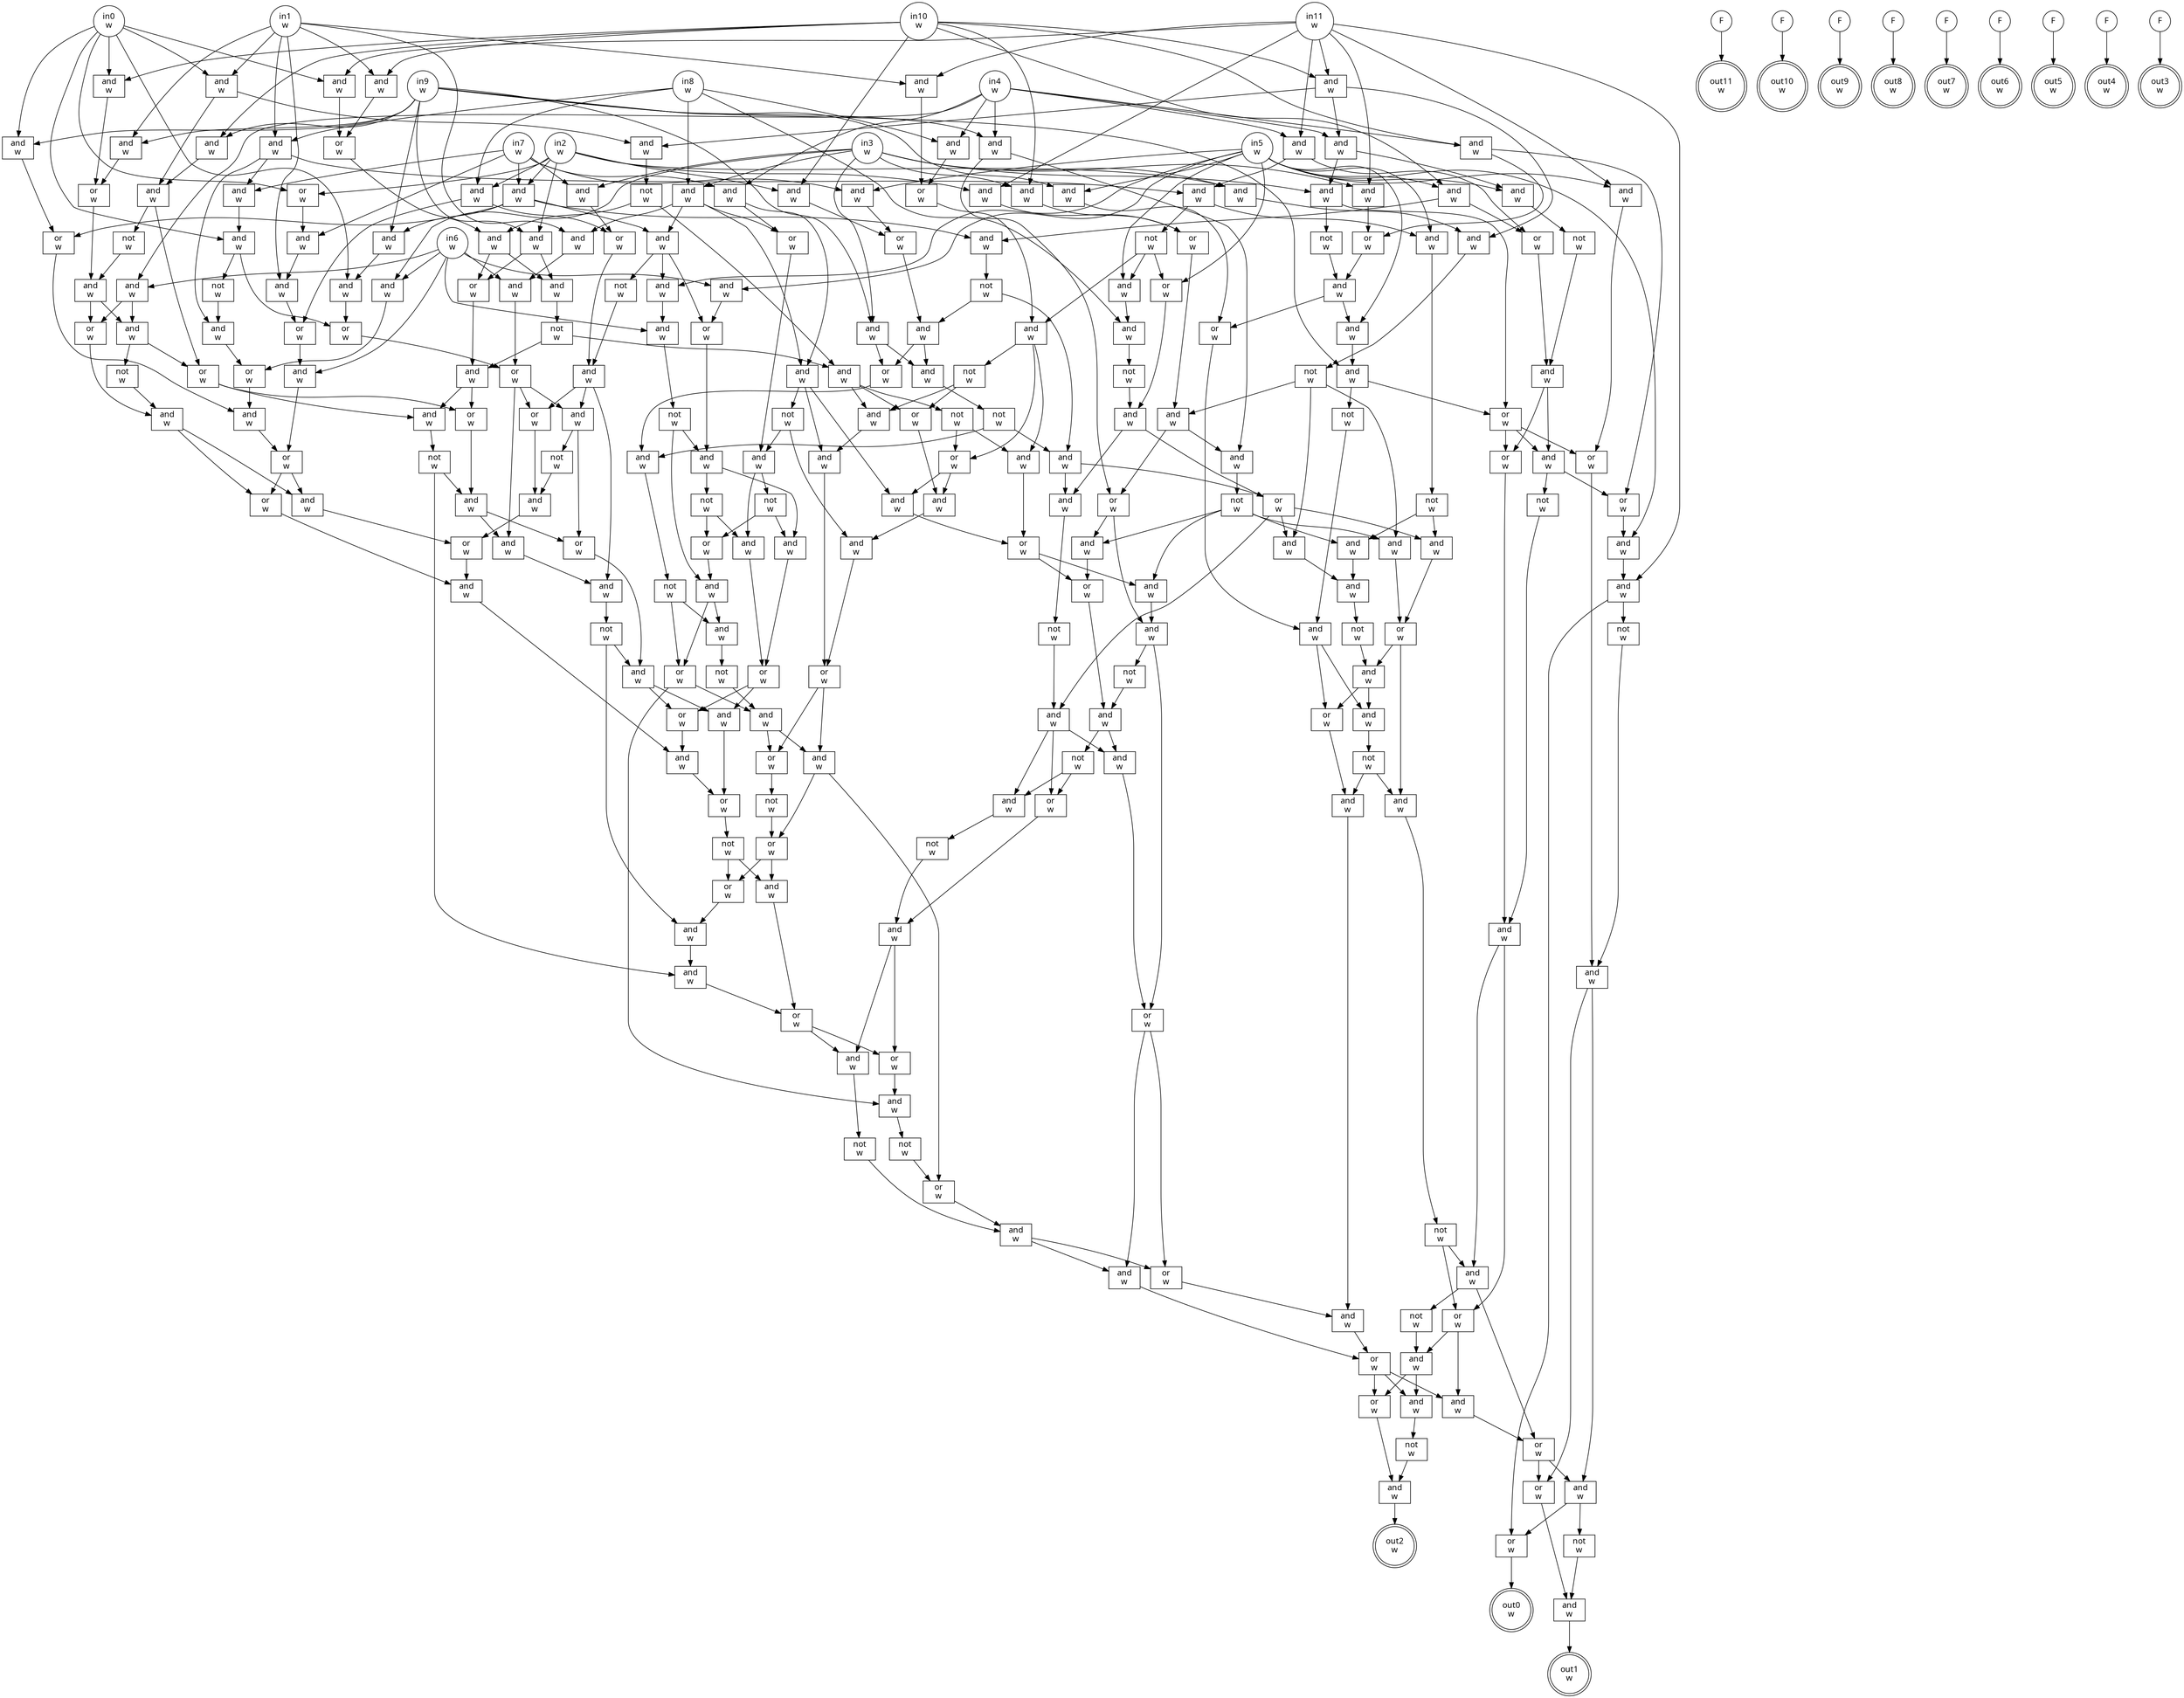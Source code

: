 digraph circuit{
	node [style = filled, fillcolor = white,shape=rect, fontname=geneva]
	g0 [label="in0\nw",shape=circle,fillcolor=white]
	g1 [label="in1\nw",shape=circle,fillcolor=white]
	g2 [label="in2\nw",shape=circle,fillcolor=white]
	g3 [label="in3\nw",shape=circle,fillcolor=white]
	g4 [label="in4\nw",shape=circle,fillcolor=white]
	g5 [label="in5\nw",shape=circle,fillcolor=white]
	g6 [label="in6\nw",shape=circle,fillcolor=white]
	g7 [label="in7\nw",shape=circle,fillcolor=white]
	g8 [label="in8\nw",shape=circle,fillcolor=white]
	g9 [label="in9\nw",shape=circle,fillcolor=white]
	g10 [label="in10\nw",shape=circle,fillcolor=white]
	g11 [label="in11\nw",shape=circle,fillcolor=white]
	g12 [label="F",shape=circle,fillcolor=white]
	g13 [label="F",shape=circle,fillcolor=white]
	g14 [label="F",shape=circle,fillcolor=white]
	g15 [label="F",shape=circle,fillcolor=white]
	g16 [label="F",shape=circle,fillcolor=white]
	g17 [label="F",shape=circle,fillcolor=white]
	g18 [label="F",shape=circle,fillcolor=white]
	g19 [label="F",shape=circle,fillcolor=white]
	g20 [label="F",shape=circle,fillcolor=white]
	g21 [label="and\nw",fillcolor=white]
	g22 [label="and\nw",fillcolor=white]
	g23 [label="and\nw",fillcolor=white]
	g24 [label="and\nw",fillcolor=white]
	g25 [label="and\nw",fillcolor=white]
	g26 [label="and\nw",fillcolor=white]
	g27 [label="and\nw",fillcolor=white]
	g28 [label="and\nw",fillcolor=white]
	g29 [label="or\nw",fillcolor=white]
	g30 [label="and\nw",fillcolor=white]
	g31 [label="and\nw",fillcolor=white]
	g32 [label="not\nw",fillcolor=white]
	g33 [label="and\nw",fillcolor=white]
	g34 [label="and\nw",fillcolor=white]
	g35 [label="and\nw",fillcolor=white]
	g36 [label="and\nw",fillcolor=white]
	g37 [label="and\nw",fillcolor=white]
	g38 [label="and\nw",fillcolor=white]
	g39 [label="and\nw",fillcolor=white]
	g40 [label="not\nw",fillcolor=white]
	g41 [label="and\nw",fillcolor=white]
	g42 [label="or\nw",fillcolor=white]
	g43 [label="and\nw",fillcolor=white]
	g44 [label="and\nw",fillcolor=white]
	g45 [label="and\nw",fillcolor=white]
	g46 [label="or\nw",fillcolor=white]
	g47 [label="and\nw",fillcolor=white]
	g48 [label="or\nw",fillcolor=white]
	g49 [label="and\nw",fillcolor=white]
	g50 [label="and\nw",fillcolor=white]
	g51 [label="not\nw",fillcolor=white]
	g52 [label="not\nw",fillcolor=white]
	g53 [label="or\nw",fillcolor=white]
	g54 [label="and\nw",fillcolor=white]
	g55 [label="or\nw",fillcolor=white]
	g56 [label="and\nw",fillcolor=white]
	g57 [label="not\nw",fillcolor=white]
	g58 [label="or\nw",fillcolor=white]
	g59 [label="and\nw",fillcolor=white]
	g60 [label="and\nw",fillcolor=white]
	g61 [label="and\nw",fillcolor=white]
	g62 [label="and\nw",fillcolor=white]
	g63 [label="and\nw",fillcolor=white]
	g64 [label="not\nw",fillcolor=white]
	g65 [label="or\nw",fillcolor=white]
	g66 [label="and\nw",fillcolor=white]
	g67 [label="not\nw",fillcolor=white]
	g68 [label="and\nw",fillcolor=white]
	g69 [label="and\nw",fillcolor=white]
	g70 [label="and\nw",fillcolor=white]
	g71 [label="or\nw",fillcolor=white]
	g72 [label="and\nw",fillcolor=white]
	g73 [label="and\nw",fillcolor=white]
	g74 [label="not\nw",fillcolor=white]
	g75 [label="and\nw",fillcolor=white]
	g76 [label="and\nw",fillcolor=white]
	g77 [label="not\nw",fillcolor=white]
	g78 [label="or\nw",fillcolor=white]
	g79 [label="and\nw",fillcolor=white]
	g80 [label="and\nw",fillcolor=white]
	g81 [label="and\nw",fillcolor=white]
	g82 [label="or\nw",fillcolor=white]
	g83 [label="and\nw",fillcolor=white]
	g84 [label="and\nw",fillcolor=white]
	g85 [label="not\nw",fillcolor=white]
	g86 [label="and\nw",fillcolor=white]
	g87 [label="and\nw",fillcolor=white]
	g88 [label="not\nw",fillcolor=white]
	g89 [label="or\nw",fillcolor=white]
	g90 [label="and\nw",fillcolor=white]
	g91 [label="not\nw",fillcolor=white]
	g92 [label="and\nw",fillcolor=white]
	g93 [label="and\nw",fillcolor=white]
	g94 [label="and\nw",fillcolor=white]
	g95 [label="and\nw",fillcolor=white]
	g96 [label="not\nw",fillcolor=white]
	g97 [label="or\nw",fillcolor=white]
	g98 [label="and\nw",fillcolor=white]
	g99 [label="and\nw",fillcolor=white]
	g100 [label="not\nw",fillcolor=white]
	g101 [label="and\nw",fillcolor=white]
	g102 [label="or\nw",fillcolor=white]
	g103 [label="or\nw",fillcolor=white]
	g104 [label="and\nw",fillcolor=white]
	g105 [label="or\nw",fillcolor=white]
	g106 [label="and\nw",fillcolor=white]
	g107 [label="not\nw",fillcolor=white]
	g108 [label="and\nw",fillcolor=white]
	g109 [label="not\nw",fillcolor=white]
	g110 [label="and\nw",fillcolor=white]
	g111 [label="and\nw",fillcolor=white]
	g112 [label="and\nw",fillcolor=white]
	g113 [label="or\nw",fillcolor=white]
	g114 [label="and\nw",fillcolor=white]
	g115 [label="and\nw",fillcolor=white]
	g116 [label="and\nw",fillcolor=white]
	g117 [label="and\nw",fillcolor=white]
	g118 [label="not\nw",fillcolor=white]
	g119 [label="and\nw",fillcolor=white]
	g120 [label="not\nw",fillcolor=white]
	g121 [label="and\nw",fillcolor=white]
	g122 [label="and\nw",fillcolor=white]
	g123 [label="not\nw",fillcolor=white]
	g124 [label="or\nw",fillcolor=white]
	g125 [label="and\nw",fillcolor=white]
	g126 [label="or\nw",fillcolor=white]
	g127 [label="and\nw",fillcolor=white]
	g128 [label="and\nw",fillcolor=white]
	g129 [label="not\nw",fillcolor=white]
	g130 [label="and\nw",fillcolor=white]
	g131 [label="or\nw",fillcolor=white]
	g132 [label="and\nw",fillcolor=white]
	g133 [label="and\nw",fillcolor=white]
	g134 [label="not\nw",fillcolor=white]
	g135 [label="or\nw",fillcolor=white]
	g136 [label="and\nw",fillcolor=white]
	g137 [label="and\nw",fillcolor=white]
	g138 [label="not\nw",fillcolor=white]
	g139 [label="or\nw",fillcolor=white]
	g140 [label="and\nw",fillcolor=white]
	g141 [label="not\nw",fillcolor=white]
	g142 [label="and\nw",fillcolor=white]
	g143 [label="and\nw",fillcolor=white]
	g144 [label="not\nw",fillcolor=white]
	g145 [label="and\nw",fillcolor=white]
	g146 [label="and\nw",fillcolor=white]
	g147 [label="and\nw",fillcolor=white]
	g148 [label="or\nw",fillcolor=white]
	g149 [label="and\nw",fillcolor=white]
	g150 [label="not\nw",fillcolor=white]
	g151 [label="and\nw",fillcolor=white]
	g152 [label="and\nw",fillcolor=white]
	g153 [label="and\nw",fillcolor=white]
	g154 [label="and\nw",fillcolor=white]
	g155 [label="and\nw",fillcolor=white]
	g156 [label="or\nw",fillcolor=white]
	g157 [label="and\nw",fillcolor=white]
	g158 [label="and\nw",fillcolor=white]
	g159 [label="not\nw",fillcolor=white]
	g160 [label="and\nw",fillcolor=white]
	g161 [label="and\nw",fillcolor=white]
	g162 [label="not\nw",fillcolor=white]
	g163 [label="or\nw",fillcolor=white]
	g164 [label="and\nw",fillcolor=white]
	g165 [label="and\nw",fillcolor=white]
	g166 [label="and\nw",fillcolor=white]
	g167 [label="and\nw",fillcolor=white]
	g168 [label="or\nw",fillcolor=white]
	g169 [label="not\nw",fillcolor=white]
	g170 [label="or\nw",fillcolor=white]
	g171 [label="and\nw",fillcolor=white]
	g172 [label="and\nw",fillcolor=white]
	g173 [label="and\nw",fillcolor=white]
	g174 [label="or\nw",fillcolor=white]
	g175 [label="and\nw",fillcolor=white]
	g176 [label="or\nw",fillcolor=white]
	g177 [label="not\nw",fillcolor=white]
	g178 [label="or\nw",fillcolor=white]
	g179 [label="and\nw",fillcolor=white]
	g180 [label="or\nw",fillcolor=white]
	g181 [label="and\nw",fillcolor=white]
	g182 [label="and\nw",fillcolor=white]
	g183 [label="not\nw",fillcolor=white]
	g184 [label="or\nw",fillcolor=white]
	g185 [label="and\nw",fillcolor=white]
	g186 [label="and\nw",fillcolor=white]
	g187 [label="or\nw",fillcolor=white]
	g188 [label="not\nw",fillcolor=white]
	g189 [label="and\nw",fillcolor=white]
	g190 [label="not\nw",fillcolor=white]
	g191 [label="or\nw",fillcolor=white]
	g192 [label="and\nw",fillcolor=white]
	g193 [label="and\nw",fillcolor=white]
	g194 [label="not\nw",fillcolor=white]
	g195 [label="and\nw",fillcolor=white]
	g196 [label="or\nw",fillcolor=white]
	g197 [label="and\nw",fillcolor=white]
	g198 [label="and\nw",fillcolor=white]
	g199 [label="or\nw",fillcolor=white]
	g200 [label="and\nw",fillcolor=white]
	g201 [label="not\nw",fillcolor=white]
	g202 [label="or\nw",fillcolor=white]
	g203 [label="and\nw",fillcolor=white]
	g204 [label="not\nw",fillcolor=white]
	g205 [label="or\nw",fillcolor=white]
	g206 [label="and\nw",fillcolor=white]
	g207 [label="and\nw",fillcolor=white]
	g208 [label="or\nw",fillcolor=white]
	g209 [label="and\nw",fillcolor=white]
	g210 [label="not\nw",fillcolor=white]
	g211 [label="and\nw",fillcolor=white]
	g212 [label="or\nw",fillcolor=white]
	g213 [label="and\nw",fillcolor=white]
	g214 [label="or\nw",fillcolor=white]
	g215 [label="and\nw",fillcolor=white]
	g216 [label="and\nw",fillcolor=white]
	g217 [label="or\nw",fillcolor=white]
	g218 [label="and\nw",fillcolor=white]
	g219 [label="or\nw",fillcolor=white]
	g220 [label="or\nw",fillcolor=white]
	g221 [label="and\nw",fillcolor=white]
	g222 [label="and\nw",fillcolor=white]
	g223 [label="or\nw",fillcolor=white]
	g224 [label="or\nw",fillcolor=white]
	g225 [label="or\nw",fillcolor=white]
	g226 [label="and\nw",fillcolor=white]
	g227 [label="or\nw",fillcolor=white]
	g228 [label="not\nw",fillcolor=white]
	g229 [label="and\nw",fillcolor=white]
	g230 [label="or\nw",fillcolor=white]
	g231 [label="and\nw",fillcolor=white]
	g232 [label="and\nw",fillcolor=white]
	g233 [label="and\nw",fillcolor=white]
	g234 [label="not\nw",fillcolor=white]
	g235 [label="and\nw",fillcolor=white]
	g236 [label="or\nw",fillcolor=white]
	g237 [label="and\nw",fillcolor=white]
	g238 [label="and\nw",fillcolor=white]
	g239 [label="or\nw",fillcolor=white]
	g240 [label="not\nw",fillcolor=white]
	g241 [label="or\nw",fillcolor=white]
	g242 [label="and\nw",fillcolor=white]
	g243 [label="and\nw",fillcolor=white]
	g244 [label="and\nw",fillcolor=white]
	g245 [label="or\nw",fillcolor=white]
	g246 [label="or\nw",fillcolor=white]
	g247 [label="and\nw",fillcolor=white]
	g248 [label="not\nw",fillcolor=white]
	g249 [label="or\nw",fillcolor=white]
	g250 [label="and\nw",fillcolor=white]
	g251 [label="not\nw",fillcolor=white]
	g252 [label="and\nw",fillcolor=white]
	g253 [label="or\nw",fillcolor=white]
	g254 [label="and\nw",fillcolor=white]
	g255 [label="and\nw",fillcolor=white]
	g256 [label="or\nw",fillcolor=white]
	g257 [label="or\nw",fillcolor=white]
	g258 [label="and\nw",fillcolor=white]
	g259 [label="not\nw",fillcolor=white]
	g260 [label="and\nw",fillcolor=white]
	g261 [label="and\nw",fillcolor=white]
	g262 [label="or\nw",fillcolor=white]
	g263 [label="or\nw",fillcolor=white]
	g264 [label="and\nw",fillcolor=white]
	g265 [label="or\nw",fillcolor=white]
	g266 [label="not\nw",fillcolor=white]
	g267 [label="and\nw",fillcolor=white]
	g268 [label="out0\nw",shape=doublecircle,fillcolor=white]
	g269 [label="out1\nw",shape=doublecircle,fillcolor=white]
	g270 [label="out2\nw",shape=doublecircle,fillcolor=white]
	g271 [label="out3\nw",shape=doublecircle,fillcolor=white]
	g272 [label="out4\nw",shape=doublecircle,fillcolor=white]
	g273 [label="out5\nw",shape=doublecircle,fillcolor=white]
	g274 [label="out6\nw",shape=doublecircle,fillcolor=white]
	g275 [label="out7\nw",shape=doublecircle,fillcolor=white]
	g276 [label="out8\nw",shape=doublecircle,fillcolor=white]
	g277 [label="out9\nw",shape=doublecircle,fillcolor=white]
	g278 [label="out10\nw",shape=doublecircle,fillcolor=white]
	g279 [label="out11\nw",shape=doublecircle,fillcolor=white]
	edge [fontname=Geneva,fontcolor=forestgreen]
	g0->g155
	g0->g157
	g0->g195
	g0->g207
	g0->g209
	g0->g214
	g0->g222
	g1->g115
	g1->g147
	g1->g151
	g1->g152
	g1->g153
	g1->g157
	g1->g216
	g2->g70
	g2->g72
	g2->g81
	g2->g83
	g2->g111
	g2->g112
	g2->g214
	g3->g39
	g3->g41
	g3->g60
	g3->g61
	g3->g62
	g3->g68
	g3->g69
	g3->g72
	g4->g28
	g4->g30
	g4->g34
	g4->g35
	g4->g36
	g4->g37
	g4->g38
	g5->g23
	g5->g24
	g5->g25
	g5->g26
	g5->g27
	g5->g31
	g5->g44
	g5->g49
	g5->g94
	g5->g117
	g5->g121
	g5->g124
	g6->g26
	g6->g38
	g6->g68
	g6->g95
	g6->g154
	g6->g218
	g7->g24
	g7->g36
	g7->g69
	g7->g83
	g7->g146
	g7->g215
	g8->g37
	g8->g62
	g8->g112
	g8->g115
	g8->g122
	g9->g22
	g9->g25
	g9->g35
	g9->g45
	g9->g61
	g9->g110
	g9->g111
	g9->g152
	g9->g207
	g10->g21
	g10->g22
	g10->g23
	g10->g34
	g10->g60
	g10->g81
	g10->g151
	g10->g195
	g11->g21
	g11->g27
	g11->g28
	g11->g41
	g11->g50
	g11->g70
	g11->g147
	g11->g155
	g12->g279
	g13->g278
	g14->g277
	g15->g276
	g16->g275
	g17->g274
	g18->g273
	g19->g272
	g20->g271
	g21->g30
	g21->g73
	g21->g158
	g22->g193
	g23->g29
	g23->g84
	g24->g82
	g25->g58
	g26->g97
	g27->g55
	g28->g29
	g28->g116
	g29->g33
	g30->g31
	g30->g39
	g31->g32
	g32->g33
	g33->g47
	g33->g53
	g34->g42
	g34->g48
	g35->g76
	g35->g78
	g36->g63
	g36->g65
	g37->g148
	g38->g198
	g38->g205
	g39->g40
	g39->g46
	g40->g43
	g41->g42
	g42->g43
	g43->g44
	g43->g58
	g44->g45
	g45->g46
	g45->g57
	g46->g47
	g46->g53
	g46->g55
	g47->g48
	g47->g52
	g48->g49
	g49->g50
	g50->g51
	g50->g265
	g51->g56
	g52->g54
	g53->g54
	g54->g139
	g54->g140
	g55->g56
	g56->g263
	g56->g264
	g57->g59
	g58->g59
	g59->g133
	g59->g135
	g60->g71
	g61->g87
	g61->g89
	g62->g63
	g62->g65
	g62->g93
	g62->g153
	g63->g64
	g63->g167
	g63->g171
	g64->g66
	g64->g173
	g65->g66
	g66->g67
	g66->g101
	g67->g99
	g67->g103
	g68->g212
	g69->g113
	g70->g71
	g71->g75
	g72->g73
	g73->g74
	g74->g75
	g74->g80
	g74->g127
	g75->g76
	g75->g78
	g76->g77
	g77->g79
	g77->g80
	g77->g119
	g77->g181
	g78->g79
	g78->g182
	g79->g184
	g80->g131
	g81->g82
	g82->g86
	g83->g84
	g83->g93
	g83->g110
	g83->g208
	g84->g85
	g85->g86
	g85->g92
	g86->g87
	g86->g89
	g87->g88
	g88->g90
	g88->g92
	g89->g90
	g90->g91
	g91->g105
	g91->g106
	g92->g126
	g92->g143
	g93->g94
	g93->g97
	g93->g109
	g94->g95
	g95->g96
	g96->g98
	g96->g104
	g97->g98
	g98->g99
	g98->g100
	g99->g102
	g100->g101
	g100->g103
	g101->g102
	g102->g236
	g102->g238
	g103->g104
	g104->g105
	g104->g106
	g105->g108
	g105->g247
	g106->g107
	g107->g108
	g108->g175
	g108->g176
	g109->g114
	g110->g222
	g111->g161
	g111->g163
	g112->g113
	g112->g217
	g113->g114
	g114->g225
	g114->g226
	g114->g233
	g115->g116
	g115->g146
	g115->g211
	g116->g117
	g116->g120
	g117->g118
	g118->g119
	g118->g130
	g119->g128
	g120->g121
	g120->g124
	g120->g149
	g121->g122
	g122->g123
	g123->g125
	g124->g125
	g125->g126
	g125->g143
	g126->g127
	g126->g130
	g126->g145
	g127->g128
	g128->g129
	g129->g132
	g130->g131
	g131->g132
	g131->g137
	g132->g133
	g132->g135
	g133->g134
	g134->g136
	g134->g137
	g135->g136
	g136->g254
	g137->g138
	g138->g139
	g138->g140
	g139->g142
	g139->g261
	g140->g141
	g140->g262
	g141->g142
	g142->g257
	g142->g258
	g143->g144
	g144->g145
	g145->g186
	g145->g189
	g145->g191
	g146->g209
	g147->g148
	g148->g149
	g149->g150
	g149->g170
	g149->g179
	g150->g166
	g150->g168
	g151->g156
	g152->g196
	g153->g154
	g154->g224
	g155->g156
	g156->g160
	g157->g158
	g157->g193
	g158->g159
	g159->g160
	g159->g165
	g160->g161
	g160->g163
	g161->g162
	g162->g164
	g162->g165
	g163->g164
	g164->g200
	g164->g202
	g165->g166
	g165->g168
	g165->g169
	g166->g167
	g167->g174
	g168->g172
	g169->g170
	g169->g179
	g170->g171
	g170->g172
	g171->g180
	g172->g173
	g173->g174
	g174->g175
	g174->g176
	g175->g178
	g175->g249
	g176->g177
	g177->g178
	g178->g241
	g178->g242
	g179->g180
	g180->g181
	g180->g184
	g181->g182
	g182->g183
	g182->g187
	g183->g185
	g184->g185
	g185->g186
	g185->g188
	g186->g187
	g187->g253
	g187->g255
	g188->g189
	g188->g191
	g189->g190
	g190->g192
	g191->g192
	g192->g246
	g192->g250
	g193->g194
	g193->g199
	g194->g197
	g195->g196
	g196->g197
	g197->g198
	g197->g205
	g198->g199
	g198->g204
	g199->g200
	g199->g202
	g200->g201
	g201->g203
	g201->g244
	g202->g203
	g203->g227
	g203->g232
	g204->g206
	g205->g206
	g206->g220
	g206->g221
	g207->g208
	g208->g213
	g209->g210
	g209->g223
	g210->g211
	g211->g212
	g212->g213
	g213->g219
	g214->g215
	g215->g216
	g216->g217
	g217->g218
	g218->g219
	g219->g220
	g219->g221
	g220->g231
	g221->g230
	g222->g223
	g223->g224
	g224->g225
	g224->g226
	g224->g232
	g225->g229
	g226->g227
	g226->g228
	g227->g235
	g228->g229
	g229->g230
	g230->g231
	g231->g237
	g232->g233
	g233->g234
	g234->g235
	g234->g243
	g235->g236
	g235->g238
	g236->g237
	g237->g239
	g238->g239
	g239->g240
	g240->g241
	g240->g242
	g241->g243
	g242->g245
	g243->g244
	g244->g245
	g245->g246
	g245->g250
	g246->g247
	g247->g248
	g248->g249
	g249->g252
	g250->g251
	g251->g252
	g252->g253
	g252->g255
	g253->g254
	g254->g256
	g255->g256
	g256->g257
	g256->g258
	g256->g261
	g257->g260
	g258->g259
	g259->g260
	g260->g270
	g261->g262
	g262->g263
	g262->g264
	g263->g267
	g264->g265
	g264->g266
	g265->g268
	g266->g267
	g267->g269
}